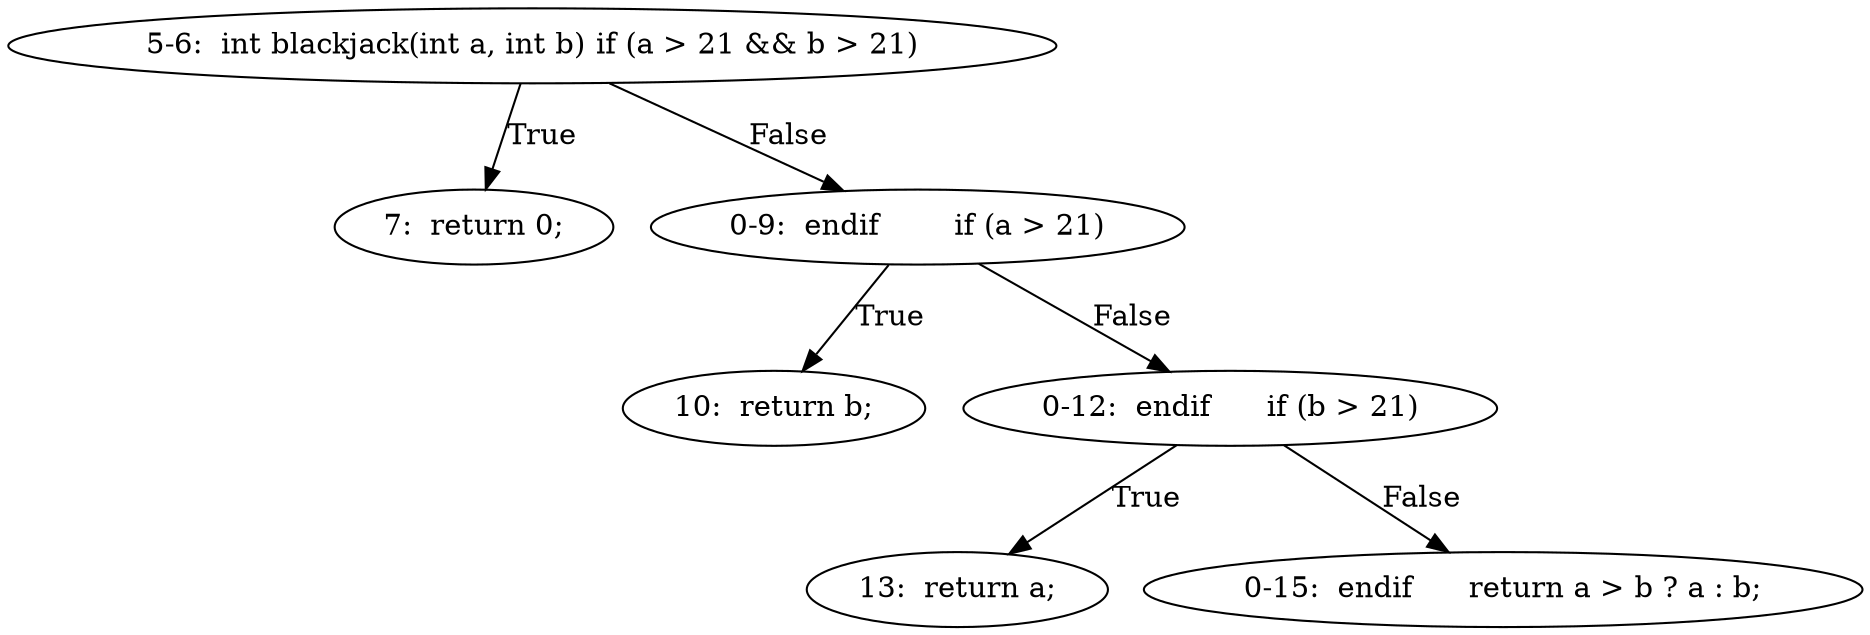 digraph result_test { 
// graph-vertices
  a1  [label="5-6:  int blackjack(int a, int b)	if (a > 21 && b > 21)"]; 
  2  [label="7:  return 0;"]; 
  a2  [label="0-9:  endif	if (a > 21)"]; 
  5  [label="10:  return b;"]; 
  a3  [label="0-12:  endif	if (b > 21)"]; 
  8  [label="13:  return a;"]; 
  a4  [label="0-15:  endif	return a > b ? a : b;"]; 
// graph-edges
  a1 -> 2  [label="True"]; 
  a1 -> a2  [label="False"]; 
  a2 -> 5  [label="True"]; 
  a2 -> a3  [label="False"]; 
  a3 -> 8  [label="True"]; 
  a3 -> a4  [label="False"]; 
}